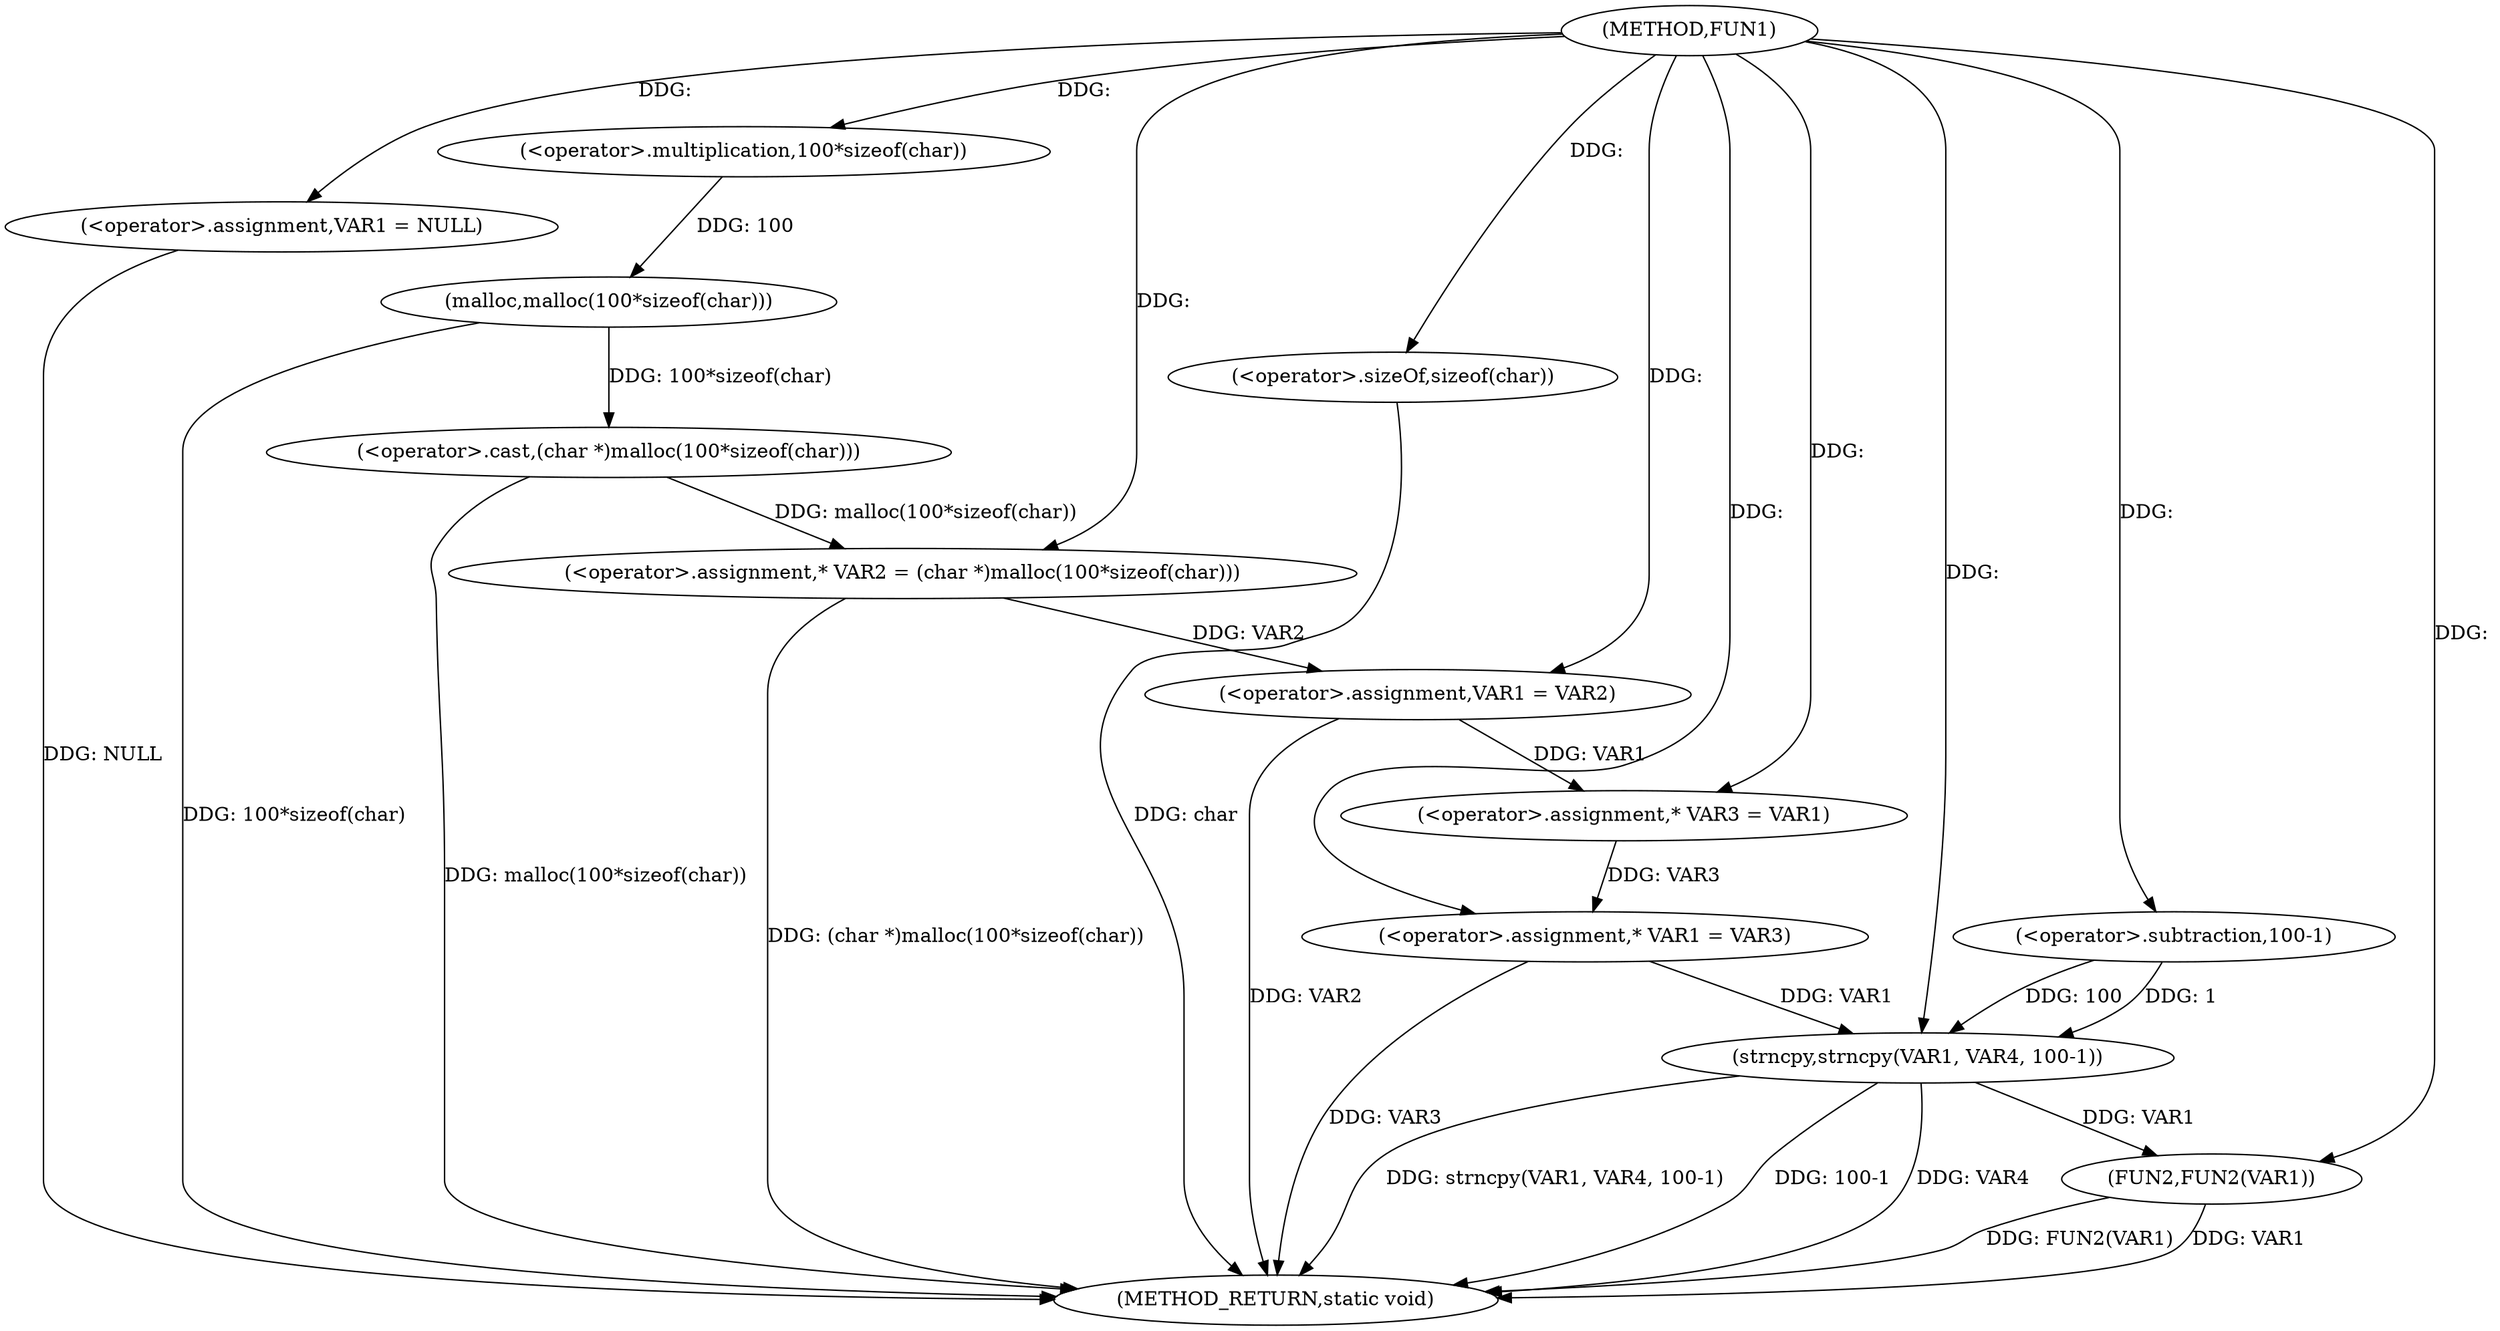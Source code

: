 digraph FUN1 {  
"1000100" [label = "(METHOD,FUN1)" ]
"1000139" [label = "(METHOD_RETURN,static void)" ]
"1000103" [label = "(<operator>.assignment,VAR1 = NULL)" ]
"1000108" [label = "(<operator>.assignment,* VAR2 = (char *)malloc(100*sizeof(char)))" ]
"1000110" [label = "(<operator>.cast,(char *)malloc(100*sizeof(char)))" ]
"1000112" [label = "(malloc,malloc(100*sizeof(char)))" ]
"1000113" [label = "(<operator>.multiplication,100*sizeof(char))" ]
"1000115" [label = "(<operator>.sizeOf,sizeof(char))" ]
"1000117" [label = "(<operator>.assignment,VAR1 = VAR2)" ]
"1000122" [label = "(<operator>.assignment,* VAR3 = VAR1)" ]
"1000126" [label = "(<operator>.assignment,* VAR1 = VAR3)" ]
"1000131" [label = "(strncpy,strncpy(VAR1, VAR4, 100-1))" ]
"1000134" [label = "(<operator>.subtraction,100-1)" ]
"1000137" [label = "(FUN2,FUN2(VAR1))" ]
  "1000103" -> "1000139"  [ label = "DDG: NULL"] 
  "1000117" -> "1000139"  [ label = "DDG: VAR2"] 
  "1000115" -> "1000139"  [ label = "DDG: char"] 
  "1000137" -> "1000139"  [ label = "DDG: FUN2(VAR1)"] 
  "1000131" -> "1000139"  [ label = "DDG: strncpy(VAR1, VAR4, 100-1)"] 
  "1000131" -> "1000139"  [ label = "DDG: 100-1"] 
  "1000131" -> "1000139"  [ label = "DDG: VAR4"] 
  "1000110" -> "1000139"  [ label = "DDG: malloc(100*sizeof(char))"] 
  "1000112" -> "1000139"  [ label = "DDG: 100*sizeof(char)"] 
  "1000108" -> "1000139"  [ label = "DDG: (char *)malloc(100*sizeof(char))"] 
  "1000126" -> "1000139"  [ label = "DDG: VAR3"] 
  "1000137" -> "1000139"  [ label = "DDG: VAR1"] 
  "1000100" -> "1000103"  [ label = "DDG: "] 
  "1000110" -> "1000108"  [ label = "DDG: malloc(100*sizeof(char))"] 
  "1000100" -> "1000108"  [ label = "DDG: "] 
  "1000112" -> "1000110"  [ label = "DDG: 100*sizeof(char)"] 
  "1000113" -> "1000112"  [ label = "DDG: 100"] 
  "1000100" -> "1000113"  [ label = "DDG: "] 
  "1000100" -> "1000115"  [ label = "DDG: "] 
  "1000108" -> "1000117"  [ label = "DDG: VAR2"] 
  "1000100" -> "1000117"  [ label = "DDG: "] 
  "1000117" -> "1000122"  [ label = "DDG: VAR1"] 
  "1000100" -> "1000122"  [ label = "DDG: "] 
  "1000122" -> "1000126"  [ label = "DDG: VAR3"] 
  "1000100" -> "1000126"  [ label = "DDG: "] 
  "1000126" -> "1000131"  [ label = "DDG: VAR1"] 
  "1000100" -> "1000131"  [ label = "DDG: "] 
  "1000134" -> "1000131"  [ label = "DDG: 100"] 
  "1000134" -> "1000131"  [ label = "DDG: 1"] 
  "1000100" -> "1000134"  [ label = "DDG: "] 
  "1000131" -> "1000137"  [ label = "DDG: VAR1"] 
  "1000100" -> "1000137"  [ label = "DDG: "] 
}
